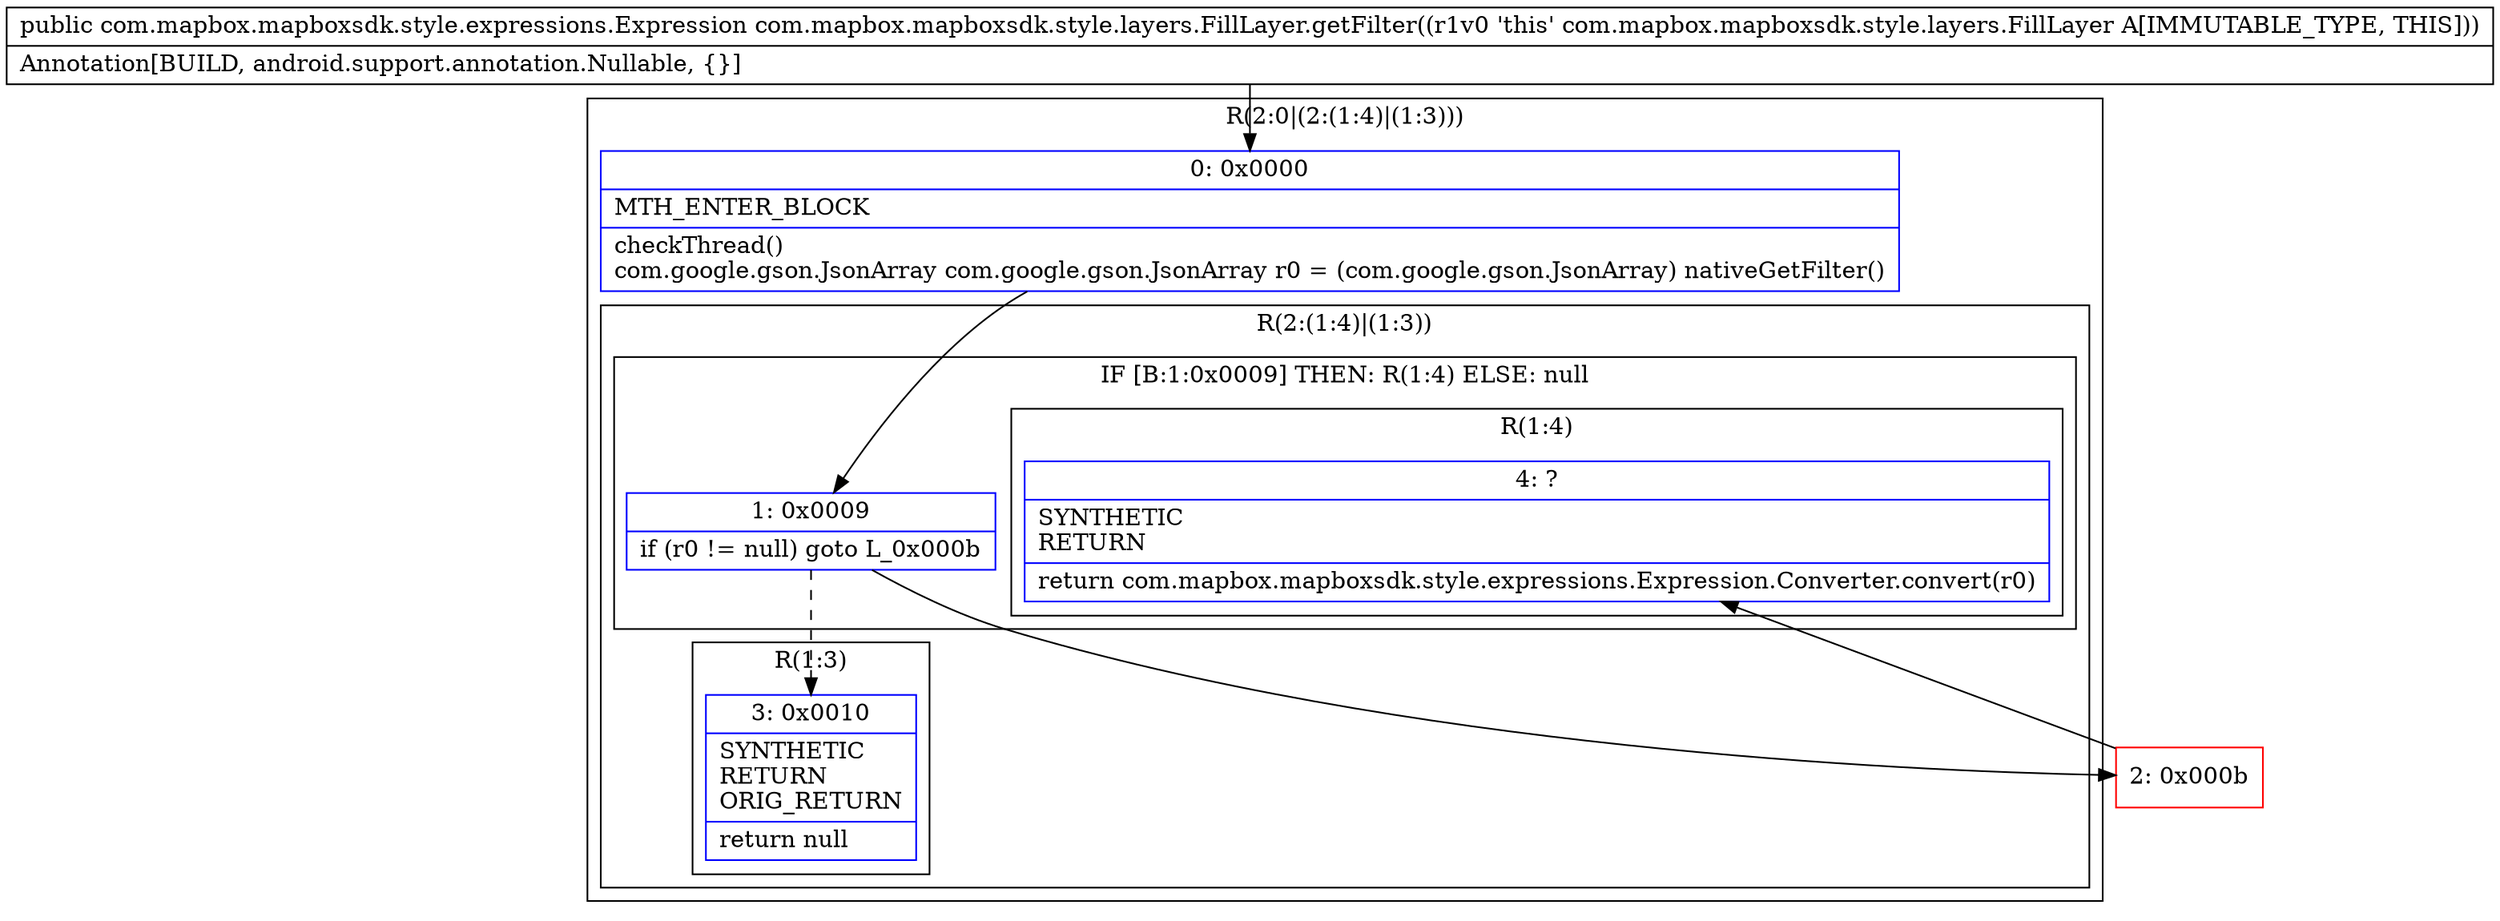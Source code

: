 digraph "CFG forcom.mapbox.mapboxsdk.style.layers.FillLayer.getFilter()Lcom\/mapbox\/mapboxsdk\/style\/expressions\/Expression;" {
subgraph cluster_Region_732028713 {
label = "R(2:0|(2:(1:4)|(1:3)))";
node [shape=record,color=blue];
Node_0 [shape=record,label="{0\:\ 0x0000|MTH_ENTER_BLOCK\l|checkThread()\lcom.google.gson.JsonArray com.google.gson.JsonArray r0 = (com.google.gson.JsonArray) nativeGetFilter()\l}"];
subgraph cluster_Region_2145831009 {
label = "R(2:(1:4)|(1:3))";
node [shape=record,color=blue];
subgraph cluster_IfRegion_916484746 {
label = "IF [B:1:0x0009] THEN: R(1:4) ELSE: null";
node [shape=record,color=blue];
Node_1 [shape=record,label="{1\:\ 0x0009|if (r0 != null) goto L_0x000b\l}"];
subgraph cluster_Region_1881856703 {
label = "R(1:4)";
node [shape=record,color=blue];
Node_4 [shape=record,label="{4\:\ ?|SYNTHETIC\lRETURN\l|return com.mapbox.mapboxsdk.style.expressions.Expression.Converter.convert(r0)\l}"];
}
}
subgraph cluster_Region_533072401 {
label = "R(1:3)";
node [shape=record,color=blue];
Node_3 [shape=record,label="{3\:\ 0x0010|SYNTHETIC\lRETURN\lORIG_RETURN\l|return null\l}"];
}
}
}
Node_2 [shape=record,color=red,label="{2\:\ 0x000b}"];
MethodNode[shape=record,label="{public com.mapbox.mapboxsdk.style.expressions.Expression com.mapbox.mapboxsdk.style.layers.FillLayer.getFilter((r1v0 'this' com.mapbox.mapboxsdk.style.layers.FillLayer A[IMMUTABLE_TYPE, THIS]))  | Annotation[BUILD, android.support.annotation.Nullable, \{\}]\l}"];
MethodNode -> Node_0;
Node_0 -> Node_1;
Node_1 -> Node_2;
Node_1 -> Node_3[style=dashed];
Node_2 -> Node_4;
}

